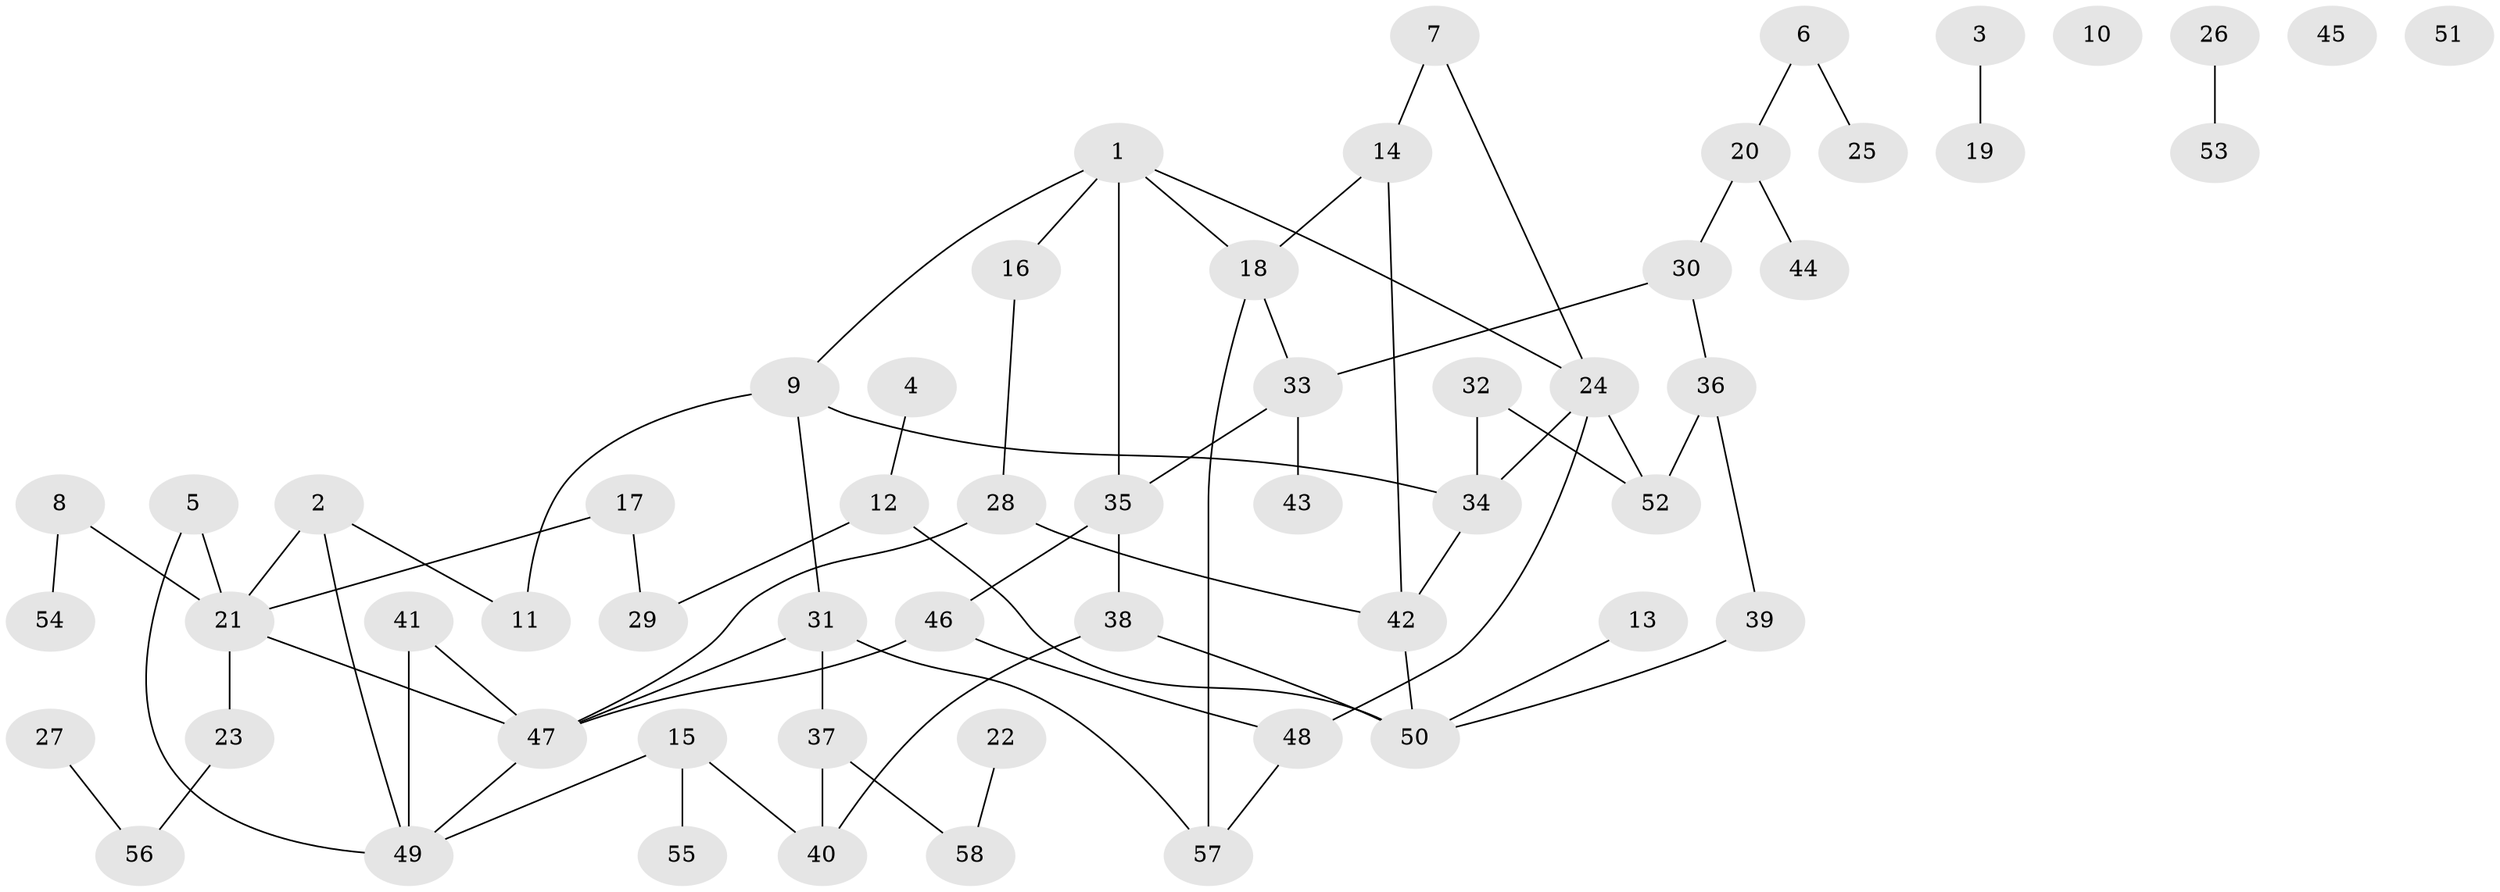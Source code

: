 // Generated by graph-tools (version 1.1) at 2025/33/03/09/25 02:33:33]
// undirected, 58 vertices, 73 edges
graph export_dot {
graph [start="1"]
  node [color=gray90,style=filled];
  1;
  2;
  3;
  4;
  5;
  6;
  7;
  8;
  9;
  10;
  11;
  12;
  13;
  14;
  15;
  16;
  17;
  18;
  19;
  20;
  21;
  22;
  23;
  24;
  25;
  26;
  27;
  28;
  29;
  30;
  31;
  32;
  33;
  34;
  35;
  36;
  37;
  38;
  39;
  40;
  41;
  42;
  43;
  44;
  45;
  46;
  47;
  48;
  49;
  50;
  51;
  52;
  53;
  54;
  55;
  56;
  57;
  58;
  1 -- 9;
  1 -- 16;
  1 -- 18;
  1 -- 24;
  1 -- 35;
  2 -- 11;
  2 -- 21;
  2 -- 49;
  3 -- 19;
  4 -- 12;
  5 -- 21;
  5 -- 49;
  6 -- 20;
  6 -- 25;
  7 -- 14;
  7 -- 24;
  8 -- 21;
  8 -- 54;
  9 -- 11;
  9 -- 31;
  9 -- 34;
  12 -- 29;
  12 -- 50;
  13 -- 50;
  14 -- 18;
  14 -- 42;
  15 -- 40;
  15 -- 49;
  15 -- 55;
  16 -- 28;
  17 -- 21;
  17 -- 29;
  18 -- 33;
  18 -- 57;
  20 -- 30;
  20 -- 44;
  21 -- 23;
  21 -- 47;
  22 -- 58;
  23 -- 56;
  24 -- 34;
  24 -- 48;
  24 -- 52;
  26 -- 53;
  27 -- 56;
  28 -- 42;
  28 -- 47;
  30 -- 33;
  30 -- 36;
  31 -- 37;
  31 -- 47;
  31 -- 57;
  32 -- 34;
  32 -- 52;
  33 -- 35;
  33 -- 43;
  34 -- 42;
  35 -- 38;
  35 -- 46;
  36 -- 39;
  36 -- 52;
  37 -- 40;
  37 -- 58;
  38 -- 40;
  38 -- 50;
  39 -- 50;
  41 -- 47;
  41 -- 49;
  42 -- 50;
  46 -- 47;
  46 -- 48;
  47 -- 49;
  48 -- 57;
}
